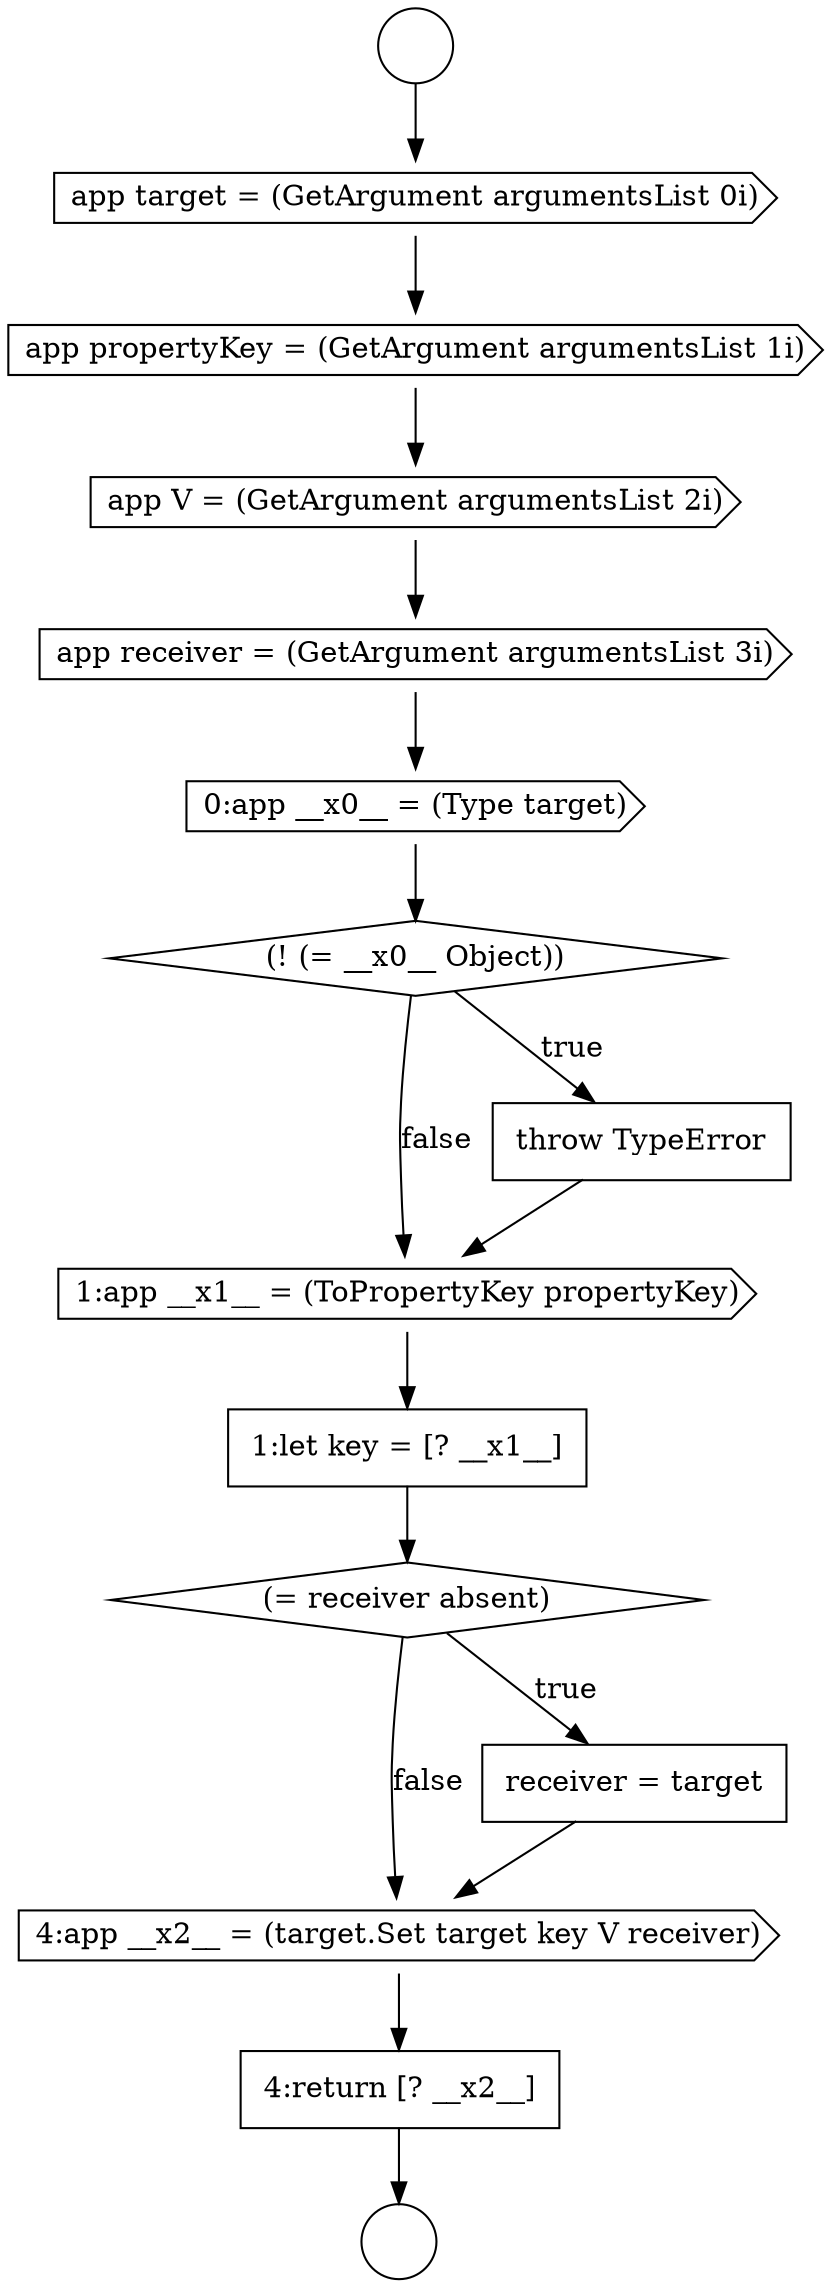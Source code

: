 digraph {
  node19521 [shape=diamond, label=<<font color="black">(! (= __x0__ Object))</font>> color="black" fillcolor="white" style=filled]
  node19518 [shape=cds, label=<<font color="black">app V = (GetArgument argumentsList 2i)</font>> color="black" fillcolor="white" style=filled]
  node19525 [shape=diamond, label=<<font color="black">(= receiver absent)</font>> color="black" fillcolor="white" style=filled]
  node19514 [shape=circle label=" " color="black" fillcolor="white" style=filled]
  node19524 [shape=none, margin=0, label=<<font color="black">
    <table border="0" cellborder="1" cellspacing="0" cellpadding="10">
      <tr><td align="left">1:let key = [? __x1__]</td></tr>
    </table>
  </font>> color="black" fillcolor="white" style=filled]
  node19519 [shape=cds, label=<<font color="black">app receiver = (GetArgument argumentsList 3i)</font>> color="black" fillcolor="white" style=filled]
  node19515 [shape=circle label=" " color="black" fillcolor="white" style=filled]
  node19520 [shape=cds, label=<<font color="black">0:app __x0__ = (Type target)</font>> color="black" fillcolor="white" style=filled]
  node19523 [shape=cds, label=<<font color="black">1:app __x1__ = (ToPropertyKey propertyKey)</font>> color="black" fillcolor="white" style=filled]
  node19516 [shape=cds, label=<<font color="black">app target = (GetArgument argumentsList 0i)</font>> color="black" fillcolor="white" style=filled]
  node19527 [shape=cds, label=<<font color="black">4:app __x2__ = (target.Set target key V receiver)</font>> color="black" fillcolor="white" style=filled]
  node19517 [shape=cds, label=<<font color="black">app propertyKey = (GetArgument argumentsList 1i)</font>> color="black" fillcolor="white" style=filled]
  node19522 [shape=none, margin=0, label=<<font color="black">
    <table border="0" cellborder="1" cellspacing="0" cellpadding="10">
      <tr><td align="left">throw TypeError</td></tr>
    </table>
  </font>> color="black" fillcolor="white" style=filled]
  node19526 [shape=none, margin=0, label=<<font color="black">
    <table border="0" cellborder="1" cellspacing="0" cellpadding="10">
      <tr><td align="left">receiver = target</td></tr>
    </table>
  </font>> color="black" fillcolor="white" style=filled]
  node19528 [shape=none, margin=0, label=<<font color="black">
    <table border="0" cellborder="1" cellspacing="0" cellpadding="10">
      <tr><td align="left">4:return [? __x2__]</td></tr>
    </table>
  </font>> color="black" fillcolor="white" style=filled]
  node19527 -> node19528 [ color="black"]
  node19516 -> node19517 [ color="black"]
  node19524 -> node19525 [ color="black"]
  node19521 -> node19522 [label=<<font color="black">true</font>> color="black"]
  node19521 -> node19523 [label=<<font color="black">false</font>> color="black"]
  node19523 -> node19524 [ color="black"]
  node19518 -> node19519 [ color="black"]
  node19525 -> node19526 [label=<<font color="black">true</font>> color="black"]
  node19525 -> node19527 [label=<<font color="black">false</font>> color="black"]
  node19519 -> node19520 [ color="black"]
  node19514 -> node19516 [ color="black"]
  node19517 -> node19518 [ color="black"]
  node19528 -> node19515 [ color="black"]
  node19520 -> node19521 [ color="black"]
  node19522 -> node19523 [ color="black"]
  node19526 -> node19527 [ color="black"]
}
